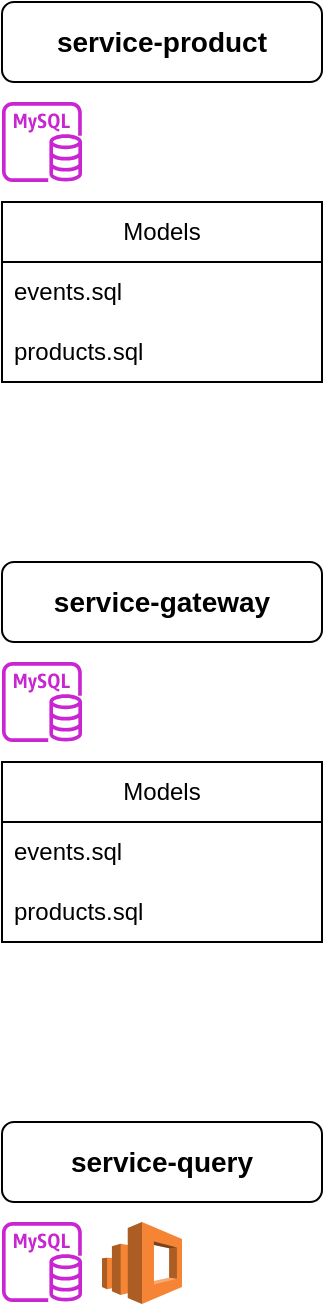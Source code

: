 <mxfile version="26.0.16">
  <diagram name="Página-1" id="89T3Z1b50TnQ_8dmw2eX">
    <mxGraphModel dx="1434" dy="820" grid="1" gridSize="10" guides="1" tooltips="1" connect="1" arrows="1" fold="1" page="1" pageScale="1" pageWidth="827" pageHeight="1169" math="0" shadow="0">
      <root>
        <mxCell id="0" />
        <mxCell id="1" parent="0" />
        <mxCell id="43UThpFz7Zo18nV1CaWb-1" value="&lt;span style=&quot;&quot;&gt;&lt;font face=&quot;Helvetica&quot;&gt;service-product&lt;/font&gt;&lt;/span&gt;" style="rounded=1;whiteSpace=wrap;html=1;fontSize=14;fontStyle=1" vertex="1" parent="1">
          <mxGeometry x="80" y="200" width="160" height="40" as="geometry" />
        </mxCell>
        <mxCell id="43UThpFz7Zo18nV1CaWb-3" value="&lt;b style=&quot;&quot;&gt;&lt;font face=&quot;Helvetica&quot;&gt;service-gateway&lt;/font&gt;&lt;/b&gt;" style="rounded=1;whiteSpace=wrap;html=1;fontSize=14;" vertex="1" parent="1">
          <mxGeometry x="80" y="480" width="160" height="40" as="geometry" />
        </mxCell>
        <mxCell id="43UThpFz7Zo18nV1CaWb-4" value="&lt;b style=&quot;&quot;&gt;&lt;font face=&quot;Helvetica&quot;&gt;service-query&lt;/font&gt;&lt;/b&gt;" style="rounded=1;whiteSpace=wrap;html=1;fontSize=14;" vertex="1" parent="1">
          <mxGeometry x="80" y="760" width="160" height="40" as="geometry" />
        </mxCell>
        <mxCell id="43UThpFz7Zo18nV1CaWb-8" value="Models" style="swimlane;fontStyle=0;childLayout=stackLayout;horizontal=1;startSize=30;horizontalStack=0;resizeParent=1;resizeParentMax=0;resizeLast=0;collapsible=1;marginBottom=0;whiteSpace=wrap;html=1;" vertex="1" parent="1">
          <mxGeometry x="80" y="300" width="160" height="90" as="geometry" />
        </mxCell>
        <mxCell id="43UThpFz7Zo18nV1CaWb-9" value="events.sql" style="text;strokeColor=none;fillColor=none;align=left;verticalAlign=middle;spacingLeft=4;spacingRight=4;overflow=hidden;points=[[0,0.5],[1,0.5]];portConstraint=eastwest;rotatable=0;whiteSpace=wrap;html=1;" vertex="1" parent="43UThpFz7Zo18nV1CaWb-8">
          <mxGeometry y="30" width="160" height="30" as="geometry" />
        </mxCell>
        <mxCell id="43UThpFz7Zo18nV1CaWb-10" value="products.sql" style="text;strokeColor=none;fillColor=none;align=left;verticalAlign=middle;spacingLeft=4;spacingRight=4;overflow=hidden;points=[[0,0.5],[1,0.5]];portConstraint=eastwest;rotatable=0;whiteSpace=wrap;html=1;" vertex="1" parent="43UThpFz7Zo18nV1CaWb-8">
          <mxGeometry y="60" width="160" height="30" as="geometry" />
        </mxCell>
        <mxCell id="43UThpFz7Zo18nV1CaWb-7" value="" style="sketch=0;outlineConnect=0;fontColor=#232F3E;gradientColor=none;fillColor=#C925D1;strokeColor=none;dashed=0;verticalLabelPosition=bottom;verticalAlign=top;align=center;html=1;fontSize=12;fontStyle=0;aspect=fixed;pointerEvents=1;shape=mxgraph.aws4.rds_mysql_instance;" vertex="1" parent="1">
          <mxGeometry x="80" y="250" width="40" height="40" as="geometry" />
        </mxCell>
        <mxCell id="43UThpFz7Zo18nV1CaWb-13" value="" style="sketch=0;outlineConnect=0;fontColor=#232F3E;gradientColor=none;fillColor=#C925D1;strokeColor=none;dashed=0;verticalLabelPosition=bottom;verticalAlign=top;align=center;html=1;fontSize=12;fontStyle=0;aspect=fixed;pointerEvents=1;shape=mxgraph.aws4.rds_mysql_instance;" vertex="1" parent="1">
          <mxGeometry x="80" y="530" width="40" height="40" as="geometry" />
        </mxCell>
        <mxCell id="43UThpFz7Zo18nV1CaWb-14" value="Models" style="swimlane;fontStyle=0;childLayout=stackLayout;horizontal=1;startSize=30;horizontalStack=0;resizeParent=1;resizeParentMax=0;resizeLast=0;collapsible=1;marginBottom=0;whiteSpace=wrap;html=1;" vertex="1" parent="1">
          <mxGeometry x="80" y="580" width="160" height="90" as="geometry" />
        </mxCell>
        <mxCell id="43UThpFz7Zo18nV1CaWb-15" value="events.sql" style="text;strokeColor=none;fillColor=none;align=left;verticalAlign=middle;spacingLeft=4;spacingRight=4;overflow=hidden;points=[[0,0.5],[1,0.5]];portConstraint=eastwest;rotatable=0;whiteSpace=wrap;html=1;" vertex="1" parent="43UThpFz7Zo18nV1CaWb-14">
          <mxGeometry y="30" width="160" height="30" as="geometry" />
        </mxCell>
        <mxCell id="43UThpFz7Zo18nV1CaWb-16" value="products.sql" style="text;strokeColor=none;fillColor=none;align=left;verticalAlign=middle;spacingLeft=4;spacingRight=4;overflow=hidden;points=[[0,0.5],[1,0.5]];portConstraint=eastwest;rotatable=0;whiteSpace=wrap;html=1;" vertex="1" parent="43UThpFz7Zo18nV1CaWb-14">
          <mxGeometry y="60" width="160" height="30" as="geometry" />
        </mxCell>
        <mxCell id="43UThpFz7Zo18nV1CaWb-17" value="" style="sketch=0;outlineConnect=0;fontColor=#232F3E;gradientColor=none;fillColor=#C925D1;strokeColor=none;dashed=0;verticalLabelPosition=bottom;verticalAlign=top;align=center;html=1;fontSize=12;fontStyle=0;aspect=fixed;pointerEvents=1;shape=mxgraph.aws4.rds_mysql_instance;" vertex="1" parent="1">
          <mxGeometry x="80" y="810" width="40" height="40" as="geometry" />
        </mxCell>
        <mxCell id="43UThpFz7Zo18nV1CaWb-18" value="" style="outlineConnect=0;dashed=0;verticalLabelPosition=bottom;verticalAlign=top;align=center;html=1;shape=mxgraph.aws3.elasticsearch_service;fillColor=#F58534;gradientColor=none;" vertex="1" parent="1">
          <mxGeometry x="130" y="810" width="40" height="41" as="geometry" />
        </mxCell>
      </root>
    </mxGraphModel>
  </diagram>
</mxfile>
